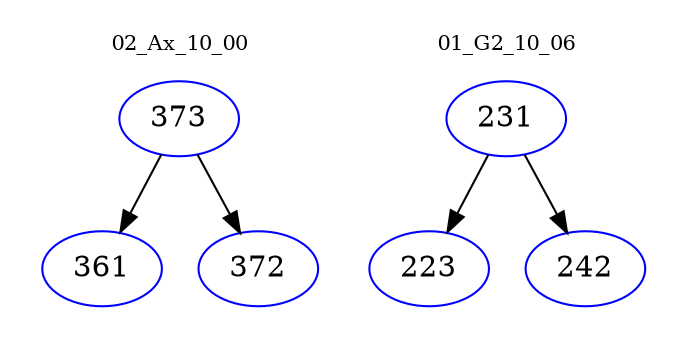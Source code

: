 digraph{
subgraph cluster_0 {
color = white
label = "02_Ax_10_00";
fontsize=10;
T0_373 [label="373", color="blue"]
T0_373 -> T0_361 [color="black"]
T0_361 [label="361", color="blue"]
T0_373 -> T0_372 [color="black"]
T0_372 [label="372", color="blue"]
}
subgraph cluster_1 {
color = white
label = "01_G2_10_06";
fontsize=10;
T1_231 [label="231", color="blue"]
T1_231 -> T1_223 [color="black"]
T1_223 [label="223", color="blue"]
T1_231 -> T1_242 [color="black"]
T1_242 [label="242", color="blue"]
}
}
